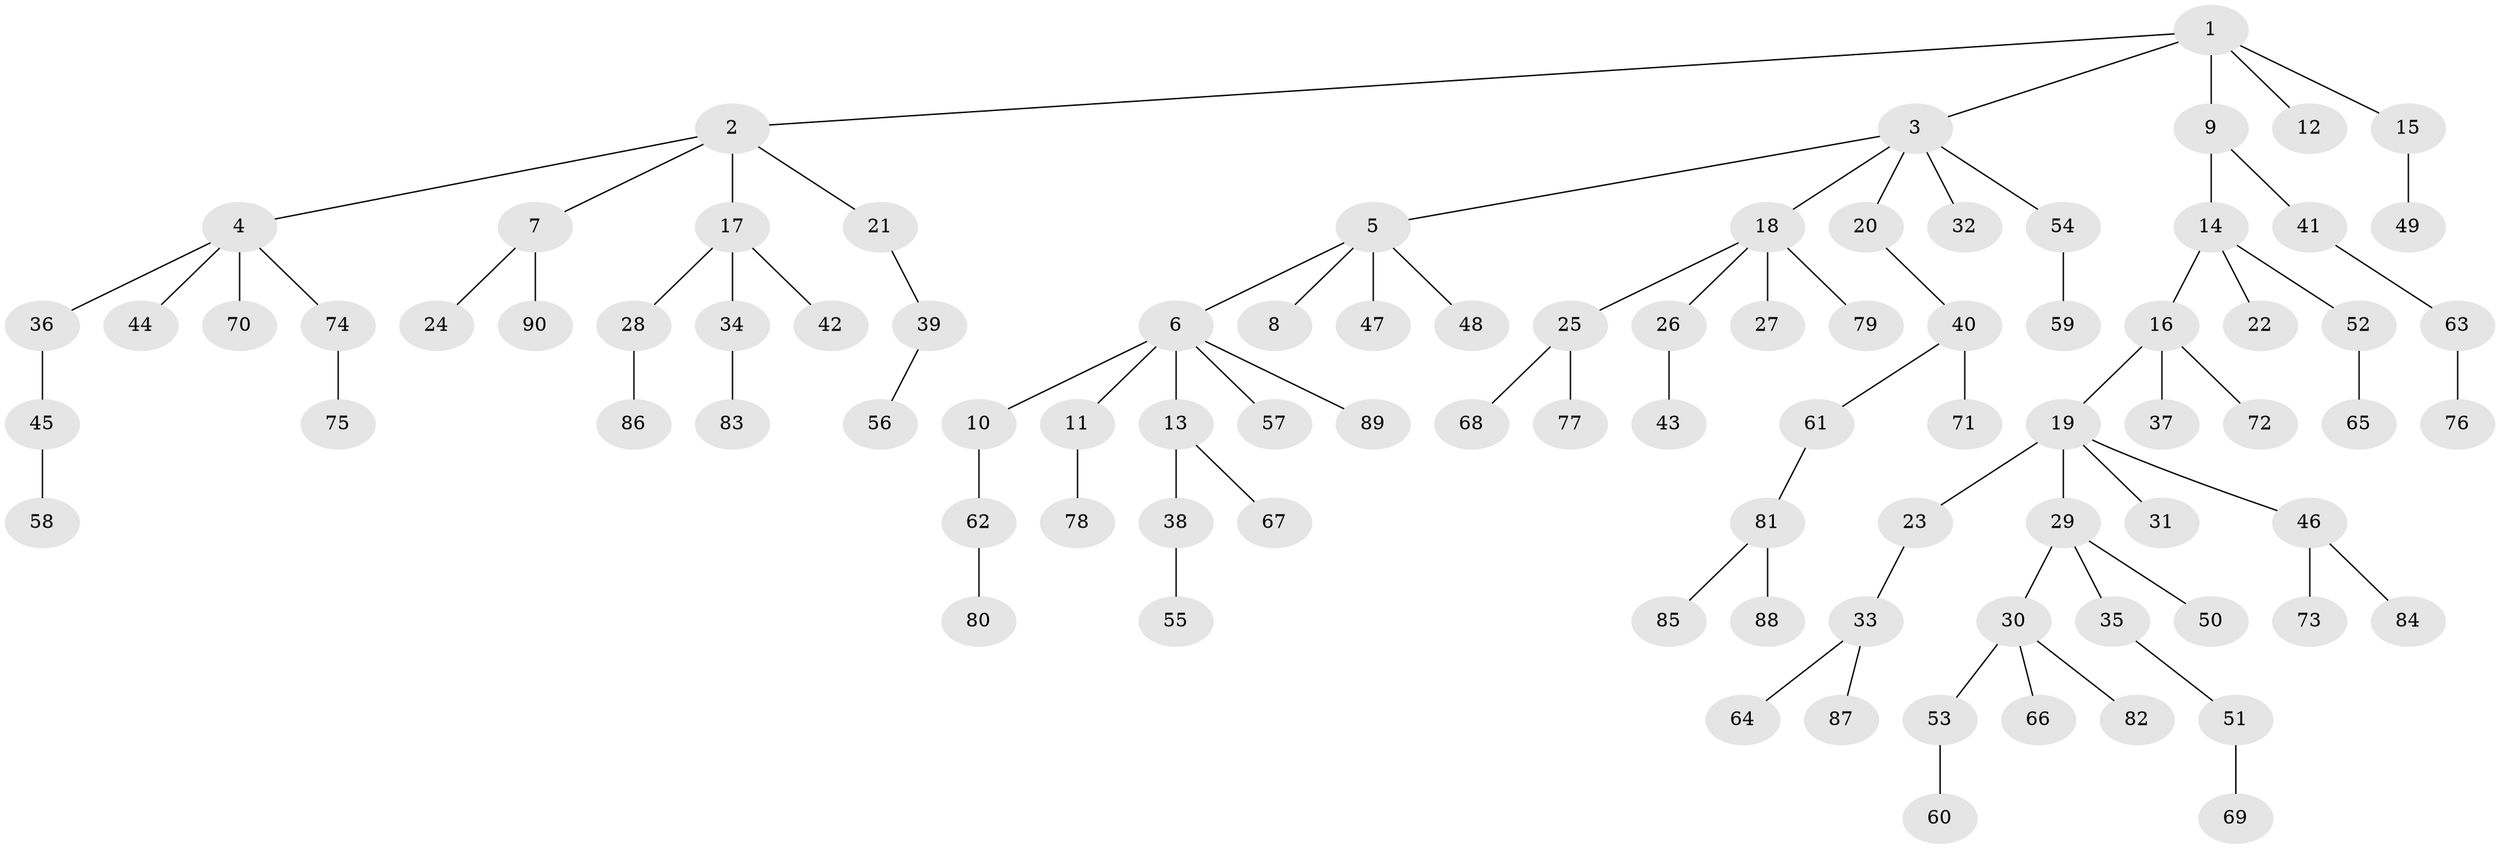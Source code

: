 // coarse degree distribution, {2: 0.35714285714285715, 4: 0.07142857142857142, 3: 0.10714285714285714, 1: 0.42857142857142855, 5: 0.03571428571428571}
// Generated by graph-tools (version 1.1) at 2025/37/03/04/25 23:37:24]
// undirected, 90 vertices, 89 edges
graph export_dot {
  node [color=gray90,style=filled];
  1;
  2;
  3;
  4;
  5;
  6;
  7;
  8;
  9;
  10;
  11;
  12;
  13;
  14;
  15;
  16;
  17;
  18;
  19;
  20;
  21;
  22;
  23;
  24;
  25;
  26;
  27;
  28;
  29;
  30;
  31;
  32;
  33;
  34;
  35;
  36;
  37;
  38;
  39;
  40;
  41;
  42;
  43;
  44;
  45;
  46;
  47;
  48;
  49;
  50;
  51;
  52;
  53;
  54;
  55;
  56;
  57;
  58;
  59;
  60;
  61;
  62;
  63;
  64;
  65;
  66;
  67;
  68;
  69;
  70;
  71;
  72;
  73;
  74;
  75;
  76;
  77;
  78;
  79;
  80;
  81;
  82;
  83;
  84;
  85;
  86;
  87;
  88;
  89;
  90;
  1 -- 2;
  1 -- 3;
  1 -- 9;
  1 -- 12;
  1 -- 15;
  2 -- 4;
  2 -- 7;
  2 -- 17;
  2 -- 21;
  3 -- 5;
  3 -- 18;
  3 -- 20;
  3 -- 32;
  3 -- 54;
  4 -- 36;
  4 -- 44;
  4 -- 70;
  4 -- 74;
  5 -- 6;
  5 -- 8;
  5 -- 47;
  5 -- 48;
  6 -- 10;
  6 -- 11;
  6 -- 13;
  6 -- 57;
  6 -- 89;
  7 -- 24;
  7 -- 90;
  9 -- 14;
  9 -- 41;
  10 -- 62;
  11 -- 78;
  13 -- 38;
  13 -- 67;
  14 -- 16;
  14 -- 22;
  14 -- 52;
  15 -- 49;
  16 -- 19;
  16 -- 37;
  16 -- 72;
  17 -- 28;
  17 -- 34;
  17 -- 42;
  18 -- 25;
  18 -- 26;
  18 -- 27;
  18 -- 79;
  19 -- 23;
  19 -- 29;
  19 -- 31;
  19 -- 46;
  20 -- 40;
  21 -- 39;
  23 -- 33;
  25 -- 68;
  25 -- 77;
  26 -- 43;
  28 -- 86;
  29 -- 30;
  29 -- 35;
  29 -- 50;
  30 -- 53;
  30 -- 66;
  30 -- 82;
  33 -- 64;
  33 -- 87;
  34 -- 83;
  35 -- 51;
  36 -- 45;
  38 -- 55;
  39 -- 56;
  40 -- 61;
  40 -- 71;
  41 -- 63;
  45 -- 58;
  46 -- 73;
  46 -- 84;
  51 -- 69;
  52 -- 65;
  53 -- 60;
  54 -- 59;
  61 -- 81;
  62 -- 80;
  63 -- 76;
  74 -- 75;
  81 -- 85;
  81 -- 88;
}
